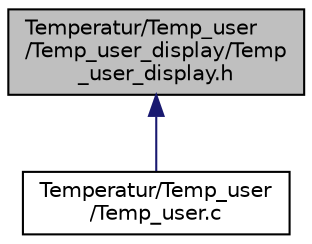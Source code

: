 digraph "Temperatur/Temp_user/Temp_user_display/Temp_user_display.h"
{
 // LATEX_PDF_SIZE
  edge [fontname="Helvetica",fontsize="10",labelfontname="Helvetica",labelfontsize="10"];
  node [fontname="Helvetica",fontsize="10",shape=record];
  Node1 [label="Temperatur/Temp_user\l/Temp_user_display/Temp\l_user_display.h",height=0.2,width=0.4,color="black", fillcolor="grey75", style="filled", fontcolor="black",tooltip=" "];
  Node1 -> Node2 [dir="back",color="midnightblue",fontsize="10",style="solid",fontname="Helvetica"];
  Node2 [label="Temperatur/Temp_user\l/Temp_user.c",height=0.2,width=0.4,color="black", fillcolor="white", style="filled",URL="$_temp__user_8c.html",tooltip=" "];
}
